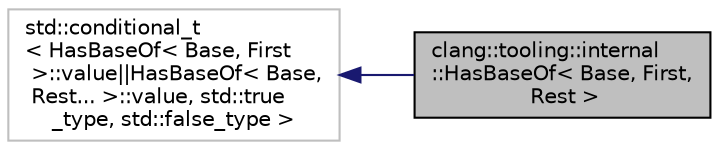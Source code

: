 digraph "clang::tooling::internal::HasBaseOf&lt; Base, First, Rest &gt;"
{
 // LATEX_PDF_SIZE
  bgcolor="transparent";
  edge [fontname="Helvetica",fontsize="10",labelfontname="Helvetica",labelfontsize="10"];
  node [fontname="Helvetica",fontsize="10",shape=record];
  rankdir="LR";
  Node1 [label="clang::tooling::internal\l::HasBaseOf\< Base, First,\l Rest \>",height=0.2,width=0.4,color="black", fillcolor="grey75", style="filled", fontcolor="black",tooltip="A type trait that returns true when the given type list has at least one type whose base is the given..."];
  Node2 -> Node1 [dir="back",color="midnightblue",fontsize="10",style="solid",fontname="Helvetica"];
  Node2 [label="std::conditional_t\l\< HasBaseOf\< Base, First\l \>::value\|\|HasBaseOf\< Base,\l Rest... \>::value, std::true\l_type, std::false_type \>",height=0.2,width=0.4,color="grey75",tooltip=" "];
}
